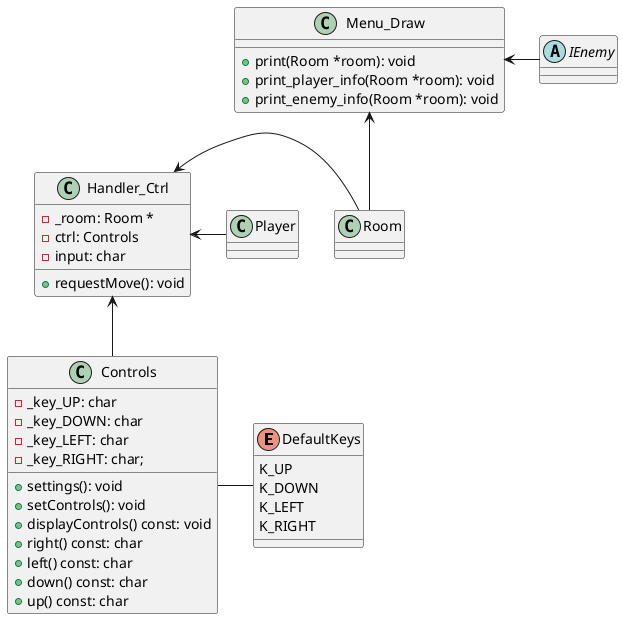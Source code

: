 @startuml
'https://plantuml.com/sequence-diagram

enum DefaultKeys {
K_UP
K_DOWN
K_LEFT
K_RIGHT
}

class Controls {
+settings(): void
+setControls(): void
+displayControls() const: void
+right() const: char
+left() const: char
+down() const: char
+up() const: char
-_key_UP: char
-_key_DOWN: char
-_key_LEFT: char
-_key_RIGHT: char;
}

Controls - DefaultKeys

class Handler_Ctrl {
+requestMove(): void
-_room: Room *
-ctrl: Controls
-input: char
}

Handler_Ctrl <-- Controls
Handler_Ctrl <- Room
Handler_Ctrl <- Player

class Menu_Draw {
+print(Room *room): void
+print_player_info(Room *room): void
+print_enemy_info(Room *room): void
}

abstract class IEnemy

Menu_Draw <-- Room
Menu_Draw <- IEnemy

@enduml